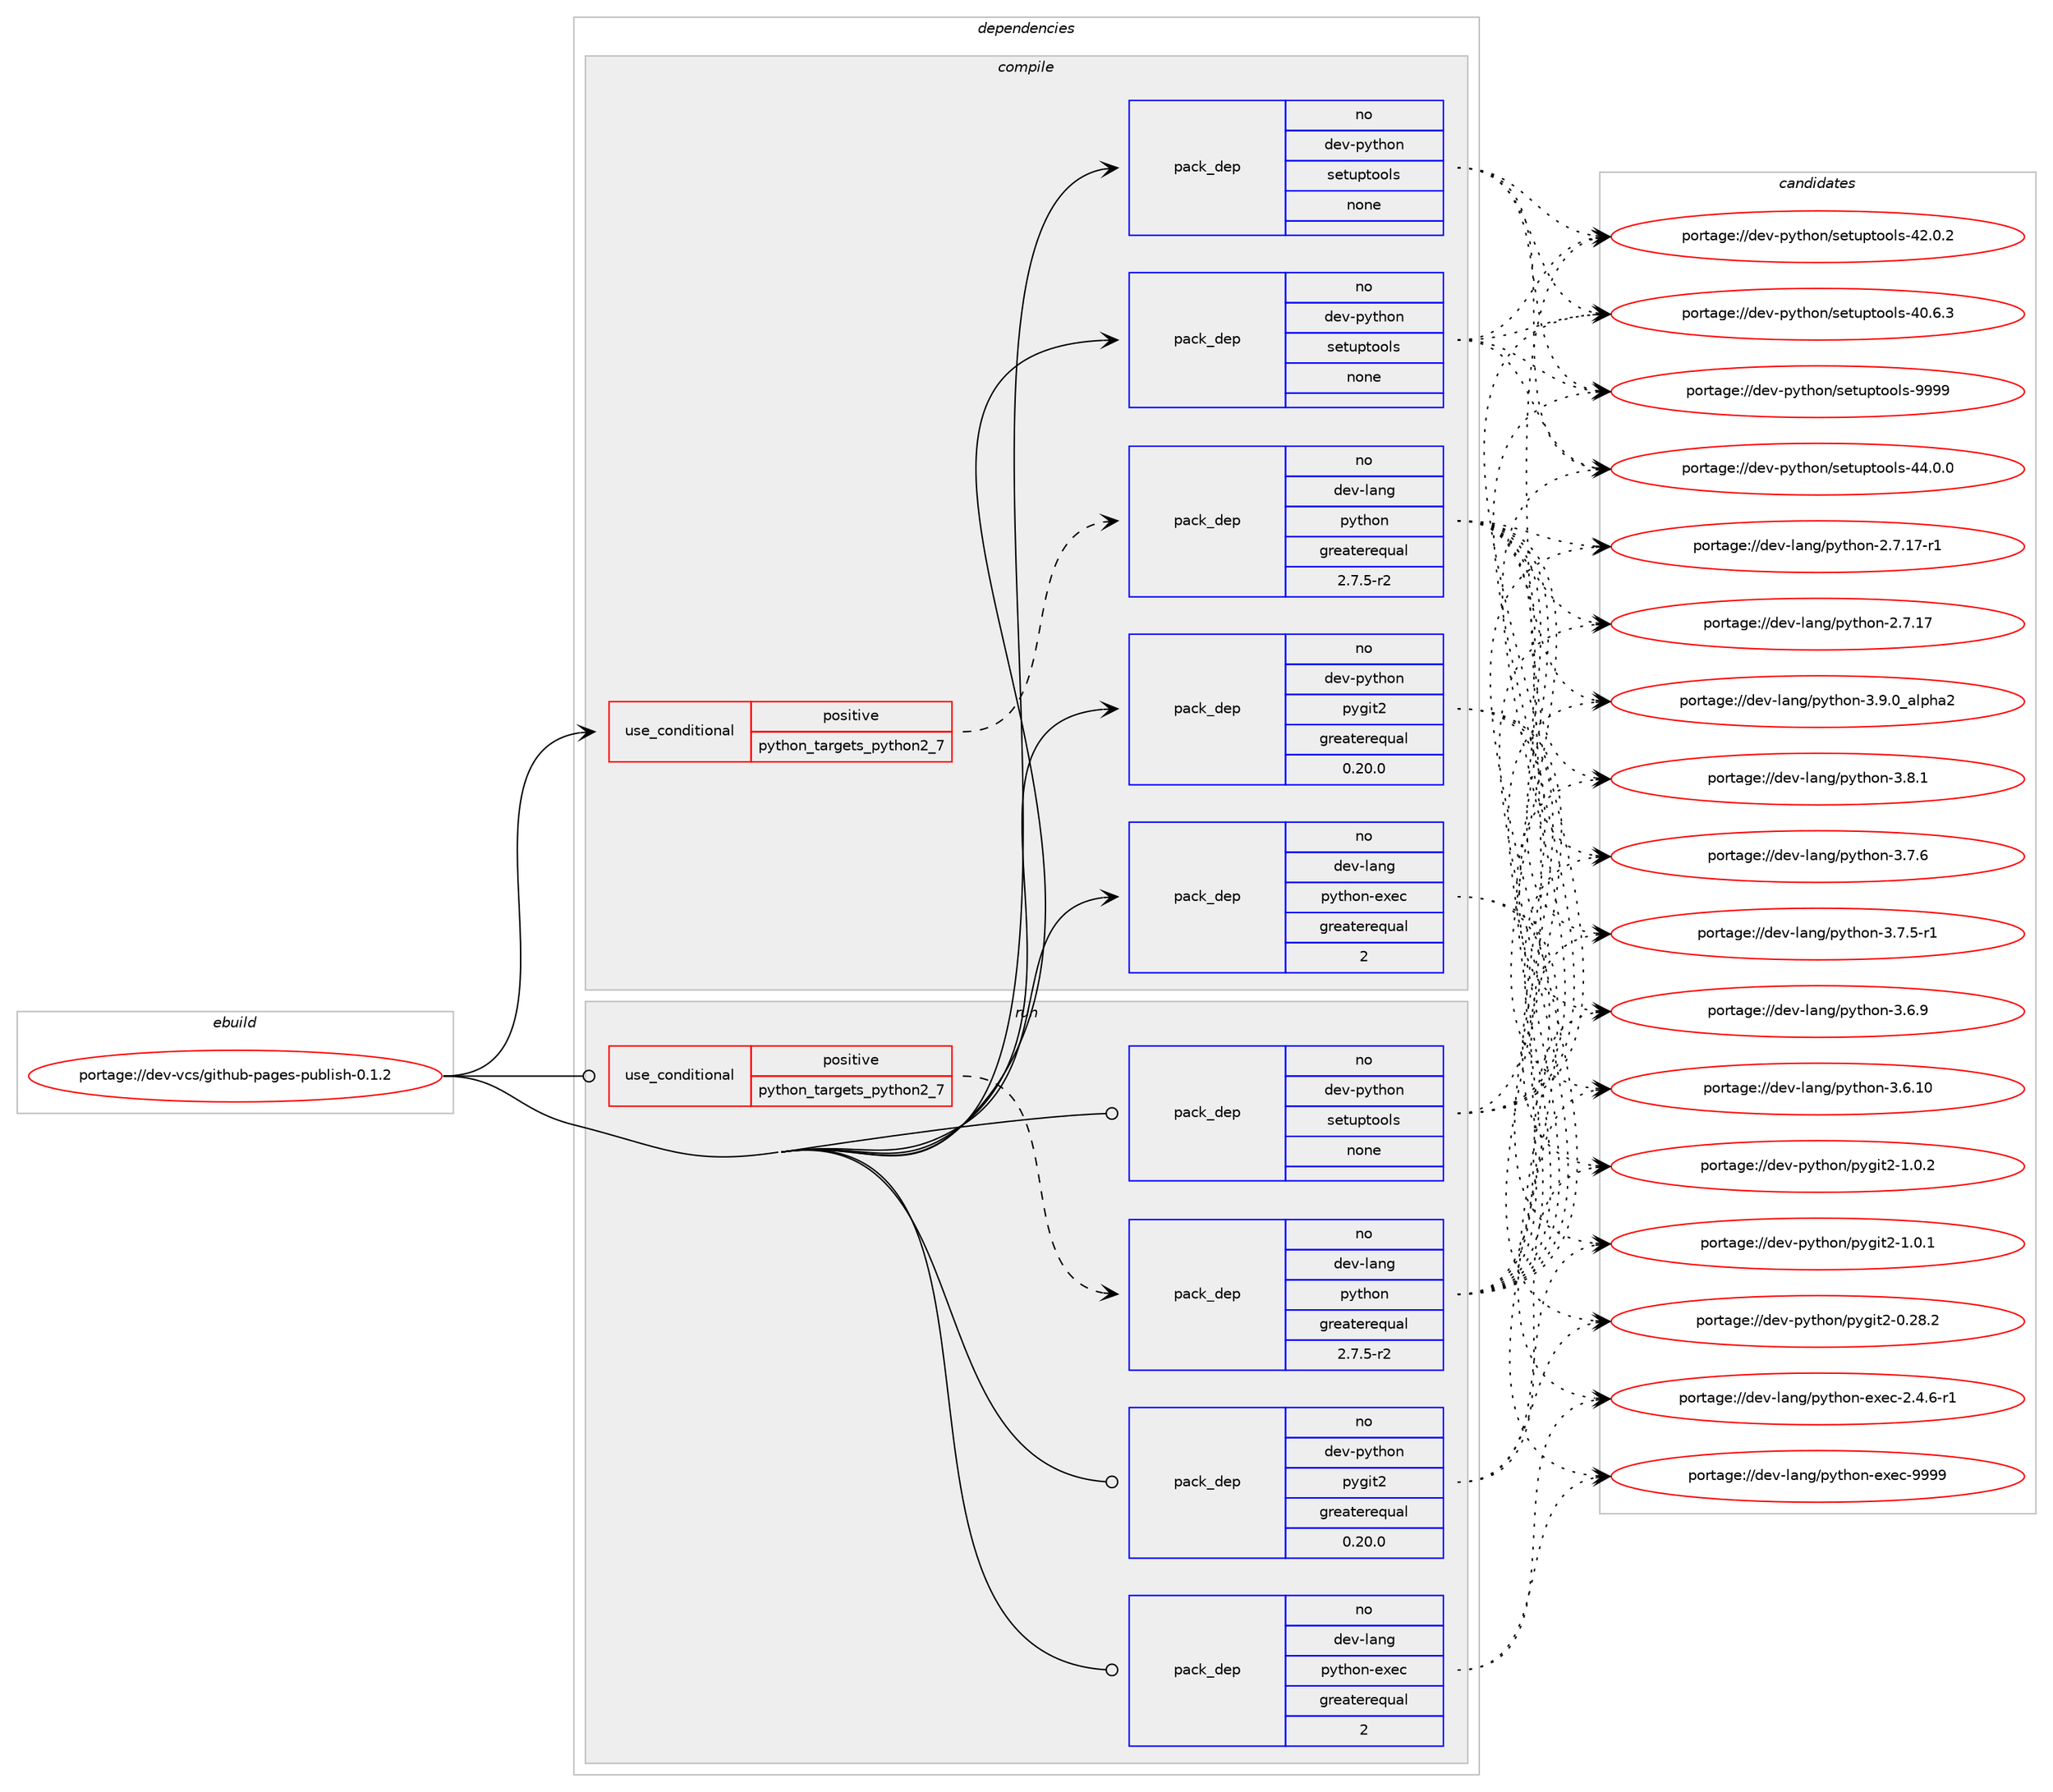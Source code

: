 digraph prolog {

# *************
# Graph options
# *************

newrank=true;
concentrate=true;
compound=true;
graph [rankdir=LR,fontname=Helvetica,fontsize=10,ranksep=1.5];#, ranksep=2.5, nodesep=0.2];
edge  [arrowhead=vee];
node  [fontname=Helvetica,fontsize=10];

# **********
# The ebuild
# **********

subgraph cluster_leftcol {
color=gray;
label=<<i>ebuild</i>>;
id [label="portage://dev-vcs/github-pages-publish-0.1.2", color=red, width=4, href="../dev-vcs/github-pages-publish-0.1.2.svg"];
}

# ****************
# The dependencies
# ****************

subgraph cluster_midcol {
color=gray;
label=<<i>dependencies</i>>;
subgraph cluster_compile {
fillcolor="#eeeeee";
style=filled;
label=<<i>compile</i>>;
subgraph cond60723 {
dependency293622 [label=<<TABLE BORDER="0" CELLBORDER="1" CELLSPACING="0" CELLPADDING="4"><TR><TD ROWSPAN="3" CELLPADDING="10">use_conditional</TD></TR><TR><TD>positive</TD></TR><TR><TD>python_targets_python2_7</TD></TR></TABLE>>, shape=none, color=red];
subgraph pack228350 {
dependency293623 [label=<<TABLE BORDER="0" CELLBORDER="1" CELLSPACING="0" CELLPADDING="4" WIDTH="220"><TR><TD ROWSPAN="6" CELLPADDING="30">pack_dep</TD></TR><TR><TD WIDTH="110">no</TD></TR><TR><TD>dev-lang</TD></TR><TR><TD>python</TD></TR><TR><TD>greaterequal</TD></TR><TR><TD>2.7.5-r2</TD></TR></TABLE>>, shape=none, color=blue];
}
dependency293622:e -> dependency293623:w [weight=20,style="dashed",arrowhead="vee"];
}
id:e -> dependency293622:w [weight=20,style="solid",arrowhead="vee"];
subgraph pack228351 {
dependency293624 [label=<<TABLE BORDER="0" CELLBORDER="1" CELLSPACING="0" CELLPADDING="4" WIDTH="220"><TR><TD ROWSPAN="6" CELLPADDING="30">pack_dep</TD></TR><TR><TD WIDTH="110">no</TD></TR><TR><TD>dev-lang</TD></TR><TR><TD>python-exec</TD></TR><TR><TD>greaterequal</TD></TR><TR><TD>2</TD></TR></TABLE>>, shape=none, color=blue];
}
id:e -> dependency293624:w [weight=20,style="solid",arrowhead="vee"];
subgraph pack228352 {
dependency293625 [label=<<TABLE BORDER="0" CELLBORDER="1" CELLSPACING="0" CELLPADDING="4" WIDTH="220"><TR><TD ROWSPAN="6" CELLPADDING="30">pack_dep</TD></TR><TR><TD WIDTH="110">no</TD></TR><TR><TD>dev-python</TD></TR><TR><TD>pygit2</TD></TR><TR><TD>greaterequal</TD></TR><TR><TD>0.20.0</TD></TR></TABLE>>, shape=none, color=blue];
}
id:e -> dependency293625:w [weight=20,style="solid",arrowhead="vee"];
subgraph pack228353 {
dependency293626 [label=<<TABLE BORDER="0" CELLBORDER="1" CELLSPACING="0" CELLPADDING="4" WIDTH="220"><TR><TD ROWSPAN="6" CELLPADDING="30">pack_dep</TD></TR><TR><TD WIDTH="110">no</TD></TR><TR><TD>dev-python</TD></TR><TR><TD>setuptools</TD></TR><TR><TD>none</TD></TR><TR><TD></TD></TR></TABLE>>, shape=none, color=blue];
}
id:e -> dependency293626:w [weight=20,style="solid",arrowhead="vee"];
subgraph pack228354 {
dependency293627 [label=<<TABLE BORDER="0" CELLBORDER="1" CELLSPACING="0" CELLPADDING="4" WIDTH="220"><TR><TD ROWSPAN="6" CELLPADDING="30">pack_dep</TD></TR><TR><TD WIDTH="110">no</TD></TR><TR><TD>dev-python</TD></TR><TR><TD>setuptools</TD></TR><TR><TD>none</TD></TR><TR><TD></TD></TR></TABLE>>, shape=none, color=blue];
}
id:e -> dependency293627:w [weight=20,style="solid",arrowhead="vee"];
}
subgraph cluster_compileandrun {
fillcolor="#eeeeee";
style=filled;
label=<<i>compile and run</i>>;
}
subgraph cluster_run {
fillcolor="#eeeeee";
style=filled;
label=<<i>run</i>>;
subgraph cond60724 {
dependency293628 [label=<<TABLE BORDER="0" CELLBORDER="1" CELLSPACING="0" CELLPADDING="4"><TR><TD ROWSPAN="3" CELLPADDING="10">use_conditional</TD></TR><TR><TD>positive</TD></TR><TR><TD>python_targets_python2_7</TD></TR></TABLE>>, shape=none, color=red];
subgraph pack228355 {
dependency293629 [label=<<TABLE BORDER="0" CELLBORDER="1" CELLSPACING="0" CELLPADDING="4" WIDTH="220"><TR><TD ROWSPAN="6" CELLPADDING="30">pack_dep</TD></TR><TR><TD WIDTH="110">no</TD></TR><TR><TD>dev-lang</TD></TR><TR><TD>python</TD></TR><TR><TD>greaterequal</TD></TR><TR><TD>2.7.5-r2</TD></TR></TABLE>>, shape=none, color=blue];
}
dependency293628:e -> dependency293629:w [weight=20,style="dashed",arrowhead="vee"];
}
id:e -> dependency293628:w [weight=20,style="solid",arrowhead="odot"];
subgraph pack228356 {
dependency293630 [label=<<TABLE BORDER="0" CELLBORDER="1" CELLSPACING="0" CELLPADDING="4" WIDTH="220"><TR><TD ROWSPAN="6" CELLPADDING="30">pack_dep</TD></TR><TR><TD WIDTH="110">no</TD></TR><TR><TD>dev-lang</TD></TR><TR><TD>python-exec</TD></TR><TR><TD>greaterequal</TD></TR><TR><TD>2</TD></TR></TABLE>>, shape=none, color=blue];
}
id:e -> dependency293630:w [weight=20,style="solid",arrowhead="odot"];
subgraph pack228357 {
dependency293631 [label=<<TABLE BORDER="0" CELLBORDER="1" CELLSPACING="0" CELLPADDING="4" WIDTH="220"><TR><TD ROWSPAN="6" CELLPADDING="30">pack_dep</TD></TR><TR><TD WIDTH="110">no</TD></TR><TR><TD>dev-python</TD></TR><TR><TD>pygit2</TD></TR><TR><TD>greaterequal</TD></TR><TR><TD>0.20.0</TD></TR></TABLE>>, shape=none, color=blue];
}
id:e -> dependency293631:w [weight=20,style="solid",arrowhead="odot"];
subgraph pack228358 {
dependency293632 [label=<<TABLE BORDER="0" CELLBORDER="1" CELLSPACING="0" CELLPADDING="4" WIDTH="220"><TR><TD ROWSPAN="6" CELLPADDING="30">pack_dep</TD></TR><TR><TD WIDTH="110">no</TD></TR><TR><TD>dev-python</TD></TR><TR><TD>setuptools</TD></TR><TR><TD>none</TD></TR><TR><TD></TD></TR></TABLE>>, shape=none, color=blue];
}
id:e -> dependency293632:w [weight=20,style="solid",arrowhead="odot"];
}
}

# **************
# The candidates
# **************

subgraph cluster_choices {
rank=same;
color=gray;
label=<<i>candidates</i>>;

subgraph choice228350 {
color=black;
nodesep=1;
choice10010111845108971101034711212111610411111045514657464895971081121049750 [label="portage://dev-lang/python-3.9.0_alpha2", color=red, width=4,href="../dev-lang/python-3.9.0_alpha2.svg"];
choice100101118451089711010347112121116104111110455146564649 [label="portage://dev-lang/python-3.8.1", color=red, width=4,href="../dev-lang/python-3.8.1.svg"];
choice100101118451089711010347112121116104111110455146554654 [label="portage://dev-lang/python-3.7.6", color=red, width=4,href="../dev-lang/python-3.7.6.svg"];
choice1001011184510897110103471121211161041111104551465546534511449 [label="portage://dev-lang/python-3.7.5-r1", color=red, width=4,href="../dev-lang/python-3.7.5-r1.svg"];
choice100101118451089711010347112121116104111110455146544657 [label="portage://dev-lang/python-3.6.9", color=red, width=4,href="../dev-lang/python-3.6.9.svg"];
choice10010111845108971101034711212111610411111045514654464948 [label="portage://dev-lang/python-3.6.10", color=red, width=4,href="../dev-lang/python-3.6.10.svg"];
choice100101118451089711010347112121116104111110455046554649554511449 [label="portage://dev-lang/python-2.7.17-r1", color=red, width=4,href="../dev-lang/python-2.7.17-r1.svg"];
choice10010111845108971101034711212111610411111045504655464955 [label="portage://dev-lang/python-2.7.17", color=red, width=4,href="../dev-lang/python-2.7.17.svg"];
dependency293623:e -> choice10010111845108971101034711212111610411111045514657464895971081121049750:w [style=dotted,weight="100"];
dependency293623:e -> choice100101118451089711010347112121116104111110455146564649:w [style=dotted,weight="100"];
dependency293623:e -> choice100101118451089711010347112121116104111110455146554654:w [style=dotted,weight="100"];
dependency293623:e -> choice1001011184510897110103471121211161041111104551465546534511449:w [style=dotted,weight="100"];
dependency293623:e -> choice100101118451089711010347112121116104111110455146544657:w [style=dotted,weight="100"];
dependency293623:e -> choice10010111845108971101034711212111610411111045514654464948:w [style=dotted,weight="100"];
dependency293623:e -> choice100101118451089711010347112121116104111110455046554649554511449:w [style=dotted,weight="100"];
dependency293623:e -> choice10010111845108971101034711212111610411111045504655464955:w [style=dotted,weight="100"];
}
subgraph choice228351 {
color=black;
nodesep=1;
choice10010111845108971101034711212111610411111045101120101994557575757 [label="portage://dev-lang/python-exec-9999", color=red, width=4,href="../dev-lang/python-exec-9999.svg"];
choice10010111845108971101034711212111610411111045101120101994550465246544511449 [label="portage://dev-lang/python-exec-2.4.6-r1", color=red, width=4,href="../dev-lang/python-exec-2.4.6-r1.svg"];
dependency293624:e -> choice10010111845108971101034711212111610411111045101120101994557575757:w [style=dotted,weight="100"];
dependency293624:e -> choice10010111845108971101034711212111610411111045101120101994550465246544511449:w [style=dotted,weight="100"];
}
subgraph choice228352 {
color=black;
nodesep=1;
choice100101118451121211161041111104711212110310511650454946484650 [label="portage://dev-python/pygit2-1.0.2", color=red, width=4,href="../dev-python/pygit2-1.0.2.svg"];
choice100101118451121211161041111104711212110310511650454946484649 [label="portage://dev-python/pygit2-1.0.1", color=red, width=4,href="../dev-python/pygit2-1.0.1.svg"];
choice10010111845112121116104111110471121211031051165045484650564650 [label="portage://dev-python/pygit2-0.28.2", color=red, width=4,href="../dev-python/pygit2-0.28.2.svg"];
dependency293625:e -> choice100101118451121211161041111104711212110310511650454946484650:w [style=dotted,weight="100"];
dependency293625:e -> choice100101118451121211161041111104711212110310511650454946484649:w [style=dotted,weight="100"];
dependency293625:e -> choice10010111845112121116104111110471121211031051165045484650564650:w [style=dotted,weight="100"];
}
subgraph choice228353 {
color=black;
nodesep=1;
choice10010111845112121116104111110471151011161171121161111111081154557575757 [label="portage://dev-python/setuptools-9999", color=red, width=4,href="../dev-python/setuptools-9999.svg"];
choice100101118451121211161041111104711510111611711211611111110811545525246484648 [label="portage://dev-python/setuptools-44.0.0", color=red, width=4,href="../dev-python/setuptools-44.0.0.svg"];
choice100101118451121211161041111104711510111611711211611111110811545525046484650 [label="portage://dev-python/setuptools-42.0.2", color=red, width=4,href="../dev-python/setuptools-42.0.2.svg"];
choice100101118451121211161041111104711510111611711211611111110811545524846544651 [label="portage://dev-python/setuptools-40.6.3", color=red, width=4,href="../dev-python/setuptools-40.6.3.svg"];
dependency293626:e -> choice10010111845112121116104111110471151011161171121161111111081154557575757:w [style=dotted,weight="100"];
dependency293626:e -> choice100101118451121211161041111104711510111611711211611111110811545525246484648:w [style=dotted,weight="100"];
dependency293626:e -> choice100101118451121211161041111104711510111611711211611111110811545525046484650:w [style=dotted,weight="100"];
dependency293626:e -> choice100101118451121211161041111104711510111611711211611111110811545524846544651:w [style=dotted,weight="100"];
}
subgraph choice228354 {
color=black;
nodesep=1;
choice10010111845112121116104111110471151011161171121161111111081154557575757 [label="portage://dev-python/setuptools-9999", color=red, width=4,href="../dev-python/setuptools-9999.svg"];
choice100101118451121211161041111104711510111611711211611111110811545525246484648 [label="portage://dev-python/setuptools-44.0.0", color=red, width=4,href="../dev-python/setuptools-44.0.0.svg"];
choice100101118451121211161041111104711510111611711211611111110811545525046484650 [label="portage://dev-python/setuptools-42.0.2", color=red, width=4,href="../dev-python/setuptools-42.0.2.svg"];
choice100101118451121211161041111104711510111611711211611111110811545524846544651 [label="portage://dev-python/setuptools-40.6.3", color=red, width=4,href="../dev-python/setuptools-40.6.3.svg"];
dependency293627:e -> choice10010111845112121116104111110471151011161171121161111111081154557575757:w [style=dotted,weight="100"];
dependency293627:e -> choice100101118451121211161041111104711510111611711211611111110811545525246484648:w [style=dotted,weight="100"];
dependency293627:e -> choice100101118451121211161041111104711510111611711211611111110811545525046484650:w [style=dotted,weight="100"];
dependency293627:e -> choice100101118451121211161041111104711510111611711211611111110811545524846544651:w [style=dotted,weight="100"];
}
subgraph choice228355 {
color=black;
nodesep=1;
choice10010111845108971101034711212111610411111045514657464895971081121049750 [label="portage://dev-lang/python-3.9.0_alpha2", color=red, width=4,href="../dev-lang/python-3.9.0_alpha2.svg"];
choice100101118451089711010347112121116104111110455146564649 [label="portage://dev-lang/python-3.8.1", color=red, width=4,href="../dev-lang/python-3.8.1.svg"];
choice100101118451089711010347112121116104111110455146554654 [label="portage://dev-lang/python-3.7.6", color=red, width=4,href="../dev-lang/python-3.7.6.svg"];
choice1001011184510897110103471121211161041111104551465546534511449 [label="portage://dev-lang/python-3.7.5-r1", color=red, width=4,href="../dev-lang/python-3.7.5-r1.svg"];
choice100101118451089711010347112121116104111110455146544657 [label="portage://dev-lang/python-3.6.9", color=red, width=4,href="../dev-lang/python-3.6.9.svg"];
choice10010111845108971101034711212111610411111045514654464948 [label="portage://dev-lang/python-3.6.10", color=red, width=4,href="../dev-lang/python-3.6.10.svg"];
choice100101118451089711010347112121116104111110455046554649554511449 [label="portage://dev-lang/python-2.7.17-r1", color=red, width=4,href="../dev-lang/python-2.7.17-r1.svg"];
choice10010111845108971101034711212111610411111045504655464955 [label="portage://dev-lang/python-2.7.17", color=red, width=4,href="../dev-lang/python-2.7.17.svg"];
dependency293629:e -> choice10010111845108971101034711212111610411111045514657464895971081121049750:w [style=dotted,weight="100"];
dependency293629:e -> choice100101118451089711010347112121116104111110455146564649:w [style=dotted,weight="100"];
dependency293629:e -> choice100101118451089711010347112121116104111110455146554654:w [style=dotted,weight="100"];
dependency293629:e -> choice1001011184510897110103471121211161041111104551465546534511449:w [style=dotted,weight="100"];
dependency293629:e -> choice100101118451089711010347112121116104111110455146544657:w [style=dotted,weight="100"];
dependency293629:e -> choice10010111845108971101034711212111610411111045514654464948:w [style=dotted,weight="100"];
dependency293629:e -> choice100101118451089711010347112121116104111110455046554649554511449:w [style=dotted,weight="100"];
dependency293629:e -> choice10010111845108971101034711212111610411111045504655464955:w [style=dotted,weight="100"];
}
subgraph choice228356 {
color=black;
nodesep=1;
choice10010111845108971101034711212111610411111045101120101994557575757 [label="portage://dev-lang/python-exec-9999", color=red, width=4,href="../dev-lang/python-exec-9999.svg"];
choice10010111845108971101034711212111610411111045101120101994550465246544511449 [label="portage://dev-lang/python-exec-2.4.6-r1", color=red, width=4,href="../dev-lang/python-exec-2.4.6-r1.svg"];
dependency293630:e -> choice10010111845108971101034711212111610411111045101120101994557575757:w [style=dotted,weight="100"];
dependency293630:e -> choice10010111845108971101034711212111610411111045101120101994550465246544511449:w [style=dotted,weight="100"];
}
subgraph choice228357 {
color=black;
nodesep=1;
choice100101118451121211161041111104711212110310511650454946484650 [label="portage://dev-python/pygit2-1.0.2", color=red, width=4,href="../dev-python/pygit2-1.0.2.svg"];
choice100101118451121211161041111104711212110310511650454946484649 [label="portage://dev-python/pygit2-1.0.1", color=red, width=4,href="../dev-python/pygit2-1.0.1.svg"];
choice10010111845112121116104111110471121211031051165045484650564650 [label="portage://dev-python/pygit2-0.28.2", color=red, width=4,href="../dev-python/pygit2-0.28.2.svg"];
dependency293631:e -> choice100101118451121211161041111104711212110310511650454946484650:w [style=dotted,weight="100"];
dependency293631:e -> choice100101118451121211161041111104711212110310511650454946484649:w [style=dotted,weight="100"];
dependency293631:e -> choice10010111845112121116104111110471121211031051165045484650564650:w [style=dotted,weight="100"];
}
subgraph choice228358 {
color=black;
nodesep=1;
choice10010111845112121116104111110471151011161171121161111111081154557575757 [label="portage://dev-python/setuptools-9999", color=red, width=4,href="../dev-python/setuptools-9999.svg"];
choice100101118451121211161041111104711510111611711211611111110811545525246484648 [label="portage://dev-python/setuptools-44.0.0", color=red, width=4,href="../dev-python/setuptools-44.0.0.svg"];
choice100101118451121211161041111104711510111611711211611111110811545525046484650 [label="portage://dev-python/setuptools-42.0.2", color=red, width=4,href="../dev-python/setuptools-42.0.2.svg"];
choice100101118451121211161041111104711510111611711211611111110811545524846544651 [label="portage://dev-python/setuptools-40.6.3", color=red, width=4,href="../dev-python/setuptools-40.6.3.svg"];
dependency293632:e -> choice10010111845112121116104111110471151011161171121161111111081154557575757:w [style=dotted,weight="100"];
dependency293632:e -> choice100101118451121211161041111104711510111611711211611111110811545525246484648:w [style=dotted,weight="100"];
dependency293632:e -> choice100101118451121211161041111104711510111611711211611111110811545525046484650:w [style=dotted,weight="100"];
dependency293632:e -> choice100101118451121211161041111104711510111611711211611111110811545524846544651:w [style=dotted,weight="100"];
}
}

}

